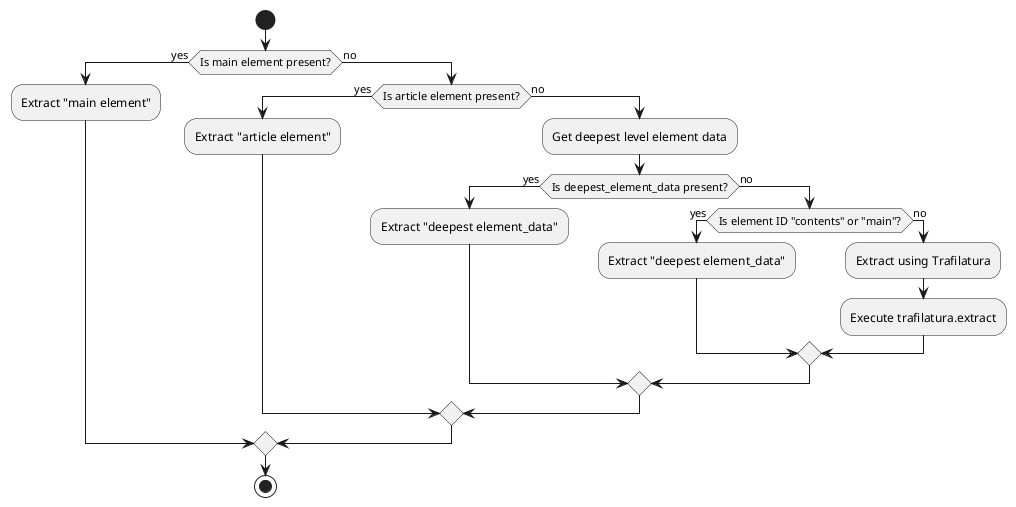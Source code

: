 @startuml
start
if (Is main element present?) then (yes)
  :Extract "main element";
else (no)
  if (Is article element present?) then (yes)
    :Extract "article element";
  else (no)
    :Get deepest level element data;
    if (Is deepest_element_data present?) then (yes)
      :Extract "deepest element_data";
    else (no)
      if (Is element ID "contents" or "main"?) then (yes)
        :Extract "deepest element_data";
      else (no)
        :Extract using Trafilatura;
        :Execute trafilatura.extract;
      endif
    endif
  endif
endif
stop
@enduml